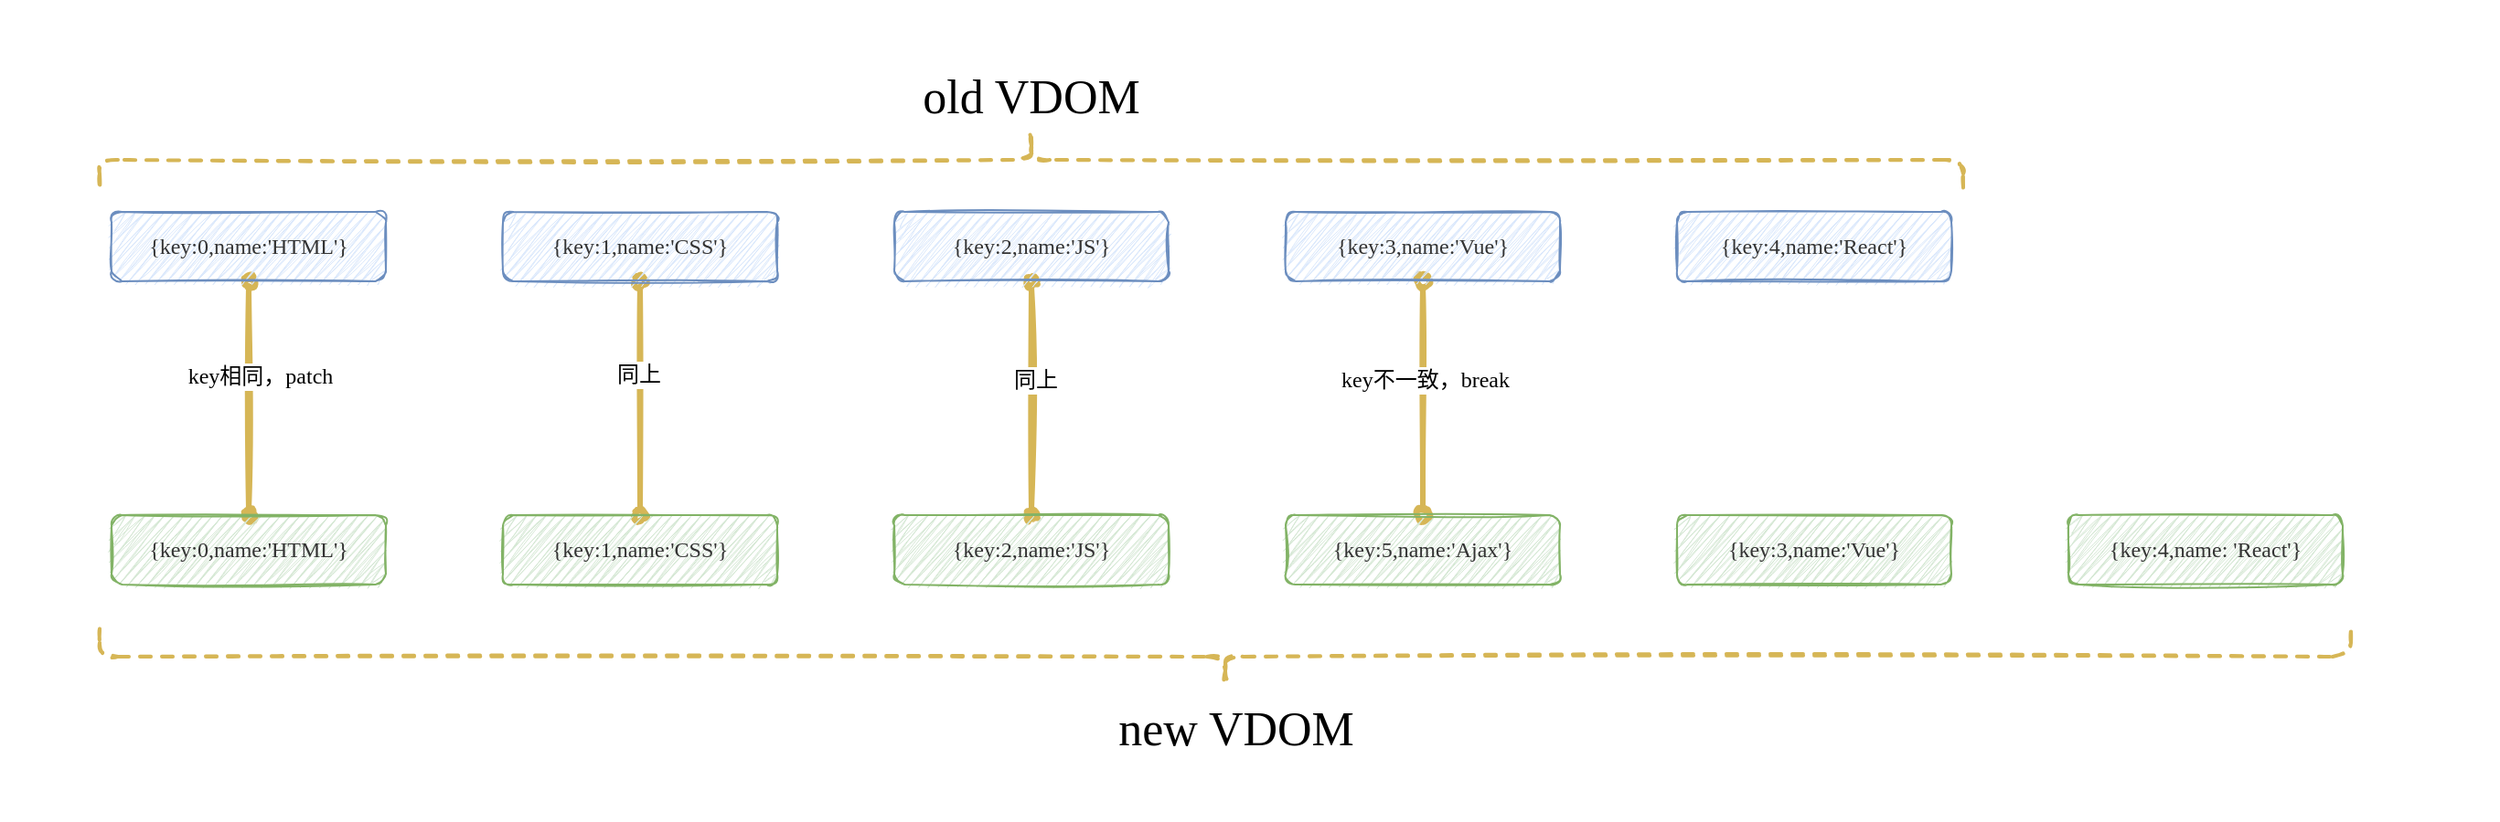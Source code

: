 <mxfile version="13.6.2" type="device"><diagram id="C5RBs43oDa-KdzZeNtuy" name="Page-1"><mxGraphModel dx="981" dy="568" grid="0" gridSize="10" guides="1" tooltips="1" connect="1" arrows="1" fold="1" page="0" pageScale="1" pageWidth="827" pageHeight="1169" background="#ffffff" math="0" shadow="0" extFonts="ZCOOL KuaiLe^https://fonts.googleapis.com/css?family=ZCOOL+KuaiLe"><root><mxCell id="WIyWlLk6GJQsqaUBKTNV-0"/><mxCell id="WIyWlLk6GJQsqaUBKTNV-1" parent="WIyWlLk6GJQsqaUBKTNV-0"/><mxCell id="ymMtbHEaF3nwhOLajmfr-18" value="" style="rounded=0;whiteSpace=wrap;html=1;dashed=1;sketch=1;strokeWidth=2;fillColor=none;strokeColor=none;fontFamily=Cascadia Code;" vertex="1" parent="WIyWlLk6GJQsqaUBKTNV-1"><mxGeometry x="286" y="103" width="1366" height="449" as="geometry"/></mxCell><mxCell id="ymMtbHEaF3nwhOLajmfr-21" style="edgeStyle=orthogonalEdgeStyle;rounded=0;orthogonalLoop=1;jettySize=auto;html=1;exitX=0.5;exitY=1;exitDx=0;exitDy=0;strokeWidth=3;endArrow=oval;endFill=1;startArrow=oval;startFill=1;fillColor=#fff2cc;strokeColor=#d6b656;sketch=1;fontFamily=Cascadia Code;fontSize=12;" edge="1" parent="WIyWlLk6GJQsqaUBKTNV-1" source="ymMtbHEaF3nwhOLajmfr-0" target="ymMtbHEaF3nwhOLajmfr-6"><mxGeometry relative="1" as="geometry"/></mxCell><mxCell id="ymMtbHEaF3nwhOLajmfr-26" value="key相同，patch" style="edgeLabel;html=1;align=center;verticalAlign=middle;resizable=0;points=[];fontSize=12;fontFamily=Cascadia Code;" vertex="1" connectable="0" parent="ymMtbHEaF3nwhOLajmfr-21"><mxGeometry x="-0.188" y="6" relative="1" as="geometry"><mxPoint as="offset"/></mxGeometry></mxCell><mxCell id="ymMtbHEaF3nwhOLajmfr-0" value="&lt;font style=&quot;font-size: 12px&quot;&gt;&lt;font color=&quot;#333333&quot; style=&quot;font-size: 12px&quot;&gt;{key&lt;/font&gt;&lt;span style=&quot;color: rgb(51 , 51 , 51) ; font-size: 12px&quot;&gt;:0,name:'HTML'&lt;/span&gt;&lt;font color=&quot;#333333&quot; style=&quot;font-size: 12px&quot;&gt;}&lt;/font&gt;&lt;/font&gt;" style="rounded=1;whiteSpace=wrap;html=1;fillColor=#dae8fc;strokeColor=#6c8ebf;sketch=1;fillStyle=zigzag;fontFamily=Cascadia Code;fontSize=12;" vertex="1" parent="WIyWlLk6GJQsqaUBKTNV-1"><mxGeometry x="347" y="219" width="150" height="38" as="geometry"/></mxCell><mxCell id="ymMtbHEaF3nwhOLajmfr-22" style="edgeStyle=orthogonalEdgeStyle;rounded=0;sketch=1;orthogonalLoop=1;jettySize=auto;html=1;exitX=0.5;exitY=1;exitDx=0;exitDy=0;startArrow=oval;startFill=1;endArrow=oval;endFill=1;strokeWidth=3;fillColor=#fff2cc;strokeColor=#d6b656;fontFamily=Cascadia Code;fontSize=12;" edge="1" parent="WIyWlLk6GJQsqaUBKTNV-1" source="ymMtbHEaF3nwhOLajmfr-1" target="ymMtbHEaF3nwhOLajmfr-7"><mxGeometry relative="1" as="geometry"/></mxCell><mxCell id="ymMtbHEaF3nwhOLajmfr-27" value="同上" style="edgeLabel;html=1;align=center;verticalAlign=middle;resizable=0;points=[];fontSize=12;fontFamily=Cascadia Code;" vertex="1" connectable="0" parent="ymMtbHEaF3nwhOLajmfr-22"><mxGeometry x="-0.203" y="-1" relative="1" as="geometry"><mxPoint as="offset"/></mxGeometry></mxCell><mxCell id="ymMtbHEaF3nwhOLajmfr-1" value="&lt;font color=&quot;#333333&quot; style=&quot;font-size: 12px&quot;&gt;{&lt;/font&gt;&lt;span style=&quot;color: rgb(51 , 51 , 51)&quot;&gt;key&lt;/span&gt;&lt;span style=&quot;font-size: 12px ; color: rgb(51 , 51 , 51)&quot;&gt;:1,name:'CSS'&lt;/span&gt;&lt;font color=&quot;#333333&quot; style=&quot;font-size: 12px&quot;&gt;}&lt;/font&gt;" style="rounded=1;whiteSpace=wrap;html=1;fillColor=#dae8fc;strokeColor=#6c8ebf;sketch=1;fillStyle=zigzag;fontFamily=Cascadia Code;fontSize=12;" vertex="1" parent="WIyWlLk6GJQsqaUBKTNV-1"><mxGeometry x="561" y="219" width="150" height="38" as="geometry"/></mxCell><mxCell id="ymMtbHEaF3nwhOLajmfr-23" style="edgeStyle=orthogonalEdgeStyle;rounded=0;sketch=1;orthogonalLoop=1;jettySize=auto;html=1;exitX=0.5;exitY=1;exitDx=0;exitDy=0;entryX=0.5;entryY=0;entryDx=0;entryDy=0;startArrow=oval;startFill=1;endArrow=oval;endFill=1;strokeWidth=3;fillColor=#fff2cc;strokeColor=#d6b656;fontFamily=Cascadia Code;fontSize=12;" edge="1" parent="WIyWlLk6GJQsqaUBKTNV-1" source="ymMtbHEaF3nwhOLajmfr-2" target="ymMtbHEaF3nwhOLajmfr-8"><mxGeometry relative="1" as="geometry"/></mxCell><mxCell id="ymMtbHEaF3nwhOLajmfr-28" value="同上" style="edgeLabel;html=1;align=center;verticalAlign=middle;resizable=0;points=[];fontSize=12;fontFamily=Cascadia Code;" vertex="1" connectable="0" parent="ymMtbHEaF3nwhOLajmfr-23"><mxGeometry x="-0.156" y="2" relative="1" as="geometry"><mxPoint as="offset"/></mxGeometry></mxCell><mxCell id="ymMtbHEaF3nwhOLajmfr-2" value="&lt;font color=&quot;#333333&quot; style=&quot;font-size: 12px&quot;&gt;{&lt;/font&gt;&lt;span style=&quot;color: rgb(51 , 51 , 51)&quot;&gt;key&lt;/span&gt;&lt;span style=&quot;font-size: 12px ; color: rgb(51 , 51 , 51)&quot;&gt;:2,name:'JS'&lt;/span&gt;&lt;font color=&quot;#333333&quot; style=&quot;font-size: 12px&quot;&gt;}&lt;/font&gt;" style="rounded=1;whiteSpace=wrap;html=1;fillColor=#dae8fc;strokeColor=#6c8ebf;sketch=1;fillStyle=zigzag;fontFamily=Cascadia Code;fontSize=12;" vertex="1" parent="WIyWlLk6GJQsqaUBKTNV-1"><mxGeometry x="775" y="219" width="150" height="38" as="geometry"/></mxCell><mxCell id="ymMtbHEaF3nwhOLajmfr-24" style="edgeStyle=orthogonalEdgeStyle;rounded=0;sketch=1;orthogonalLoop=1;jettySize=auto;html=1;exitX=0.5;exitY=1;exitDx=0;exitDy=0;entryX=0.5;entryY=0;entryDx=0;entryDy=0;startArrow=oval;startFill=1;endArrow=oval;endFill=1;strokeWidth=3;fillColor=#fff2cc;strokeColor=#d6b656;fontFamily=Cascadia Code;fontSize=12;" edge="1" parent="WIyWlLk6GJQsqaUBKTNV-1" source="ymMtbHEaF3nwhOLajmfr-4" target="ymMtbHEaF3nwhOLajmfr-9"><mxGeometry relative="1" as="geometry"/></mxCell><mxCell id="ymMtbHEaF3nwhOLajmfr-29" value="key不一致，break" style="edgeLabel;html=1;align=center;verticalAlign=middle;resizable=0;points=[];fontSize=12;fontFamily=Cascadia Code;" vertex="1" connectable="0" parent="ymMtbHEaF3nwhOLajmfr-24"><mxGeometry x="-0.156" y="1" relative="1" as="geometry"><mxPoint as="offset"/></mxGeometry></mxCell><mxCell id="ymMtbHEaF3nwhOLajmfr-4" value="&lt;font color=&quot;#333333&quot; style=&quot;font-size: 12px&quot;&gt;{&lt;/font&gt;&lt;span style=&quot;color: rgb(51 , 51 , 51)&quot;&gt;key&lt;/span&gt;&lt;span style=&quot;font-size: 12px ; color: rgb(51 , 51 , 51)&quot;&gt;:3,name:'Vue'&lt;/span&gt;&lt;font color=&quot;#333333&quot; style=&quot;font-size: 12px&quot;&gt;}&lt;/font&gt;" style="rounded=1;whiteSpace=wrap;html=1;fillColor=#dae8fc;strokeColor=#6c8ebf;sketch=1;fillStyle=zigzag;fontFamily=Cascadia Code;fontSize=12;" vertex="1" parent="WIyWlLk6GJQsqaUBKTNV-1"><mxGeometry x="989" y="219" width="150" height="38" as="geometry"/></mxCell><mxCell id="ymMtbHEaF3nwhOLajmfr-5" value="&lt;font color=&quot;#333333&quot; style=&quot;font-size: 12px&quot;&gt;{&lt;/font&gt;&lt;span style=&quot;color: rgb(51 , 51 , 51)&quot;&gt;key&lt;/span&gt;&lt;span style=&quot;font-size: 12px ; color: rgb(51 , 51 , 51)&quot;&gt;:4,name:'React'&lt;/span&gt;&lt;font color=&quot;#333333&quot; style=&quot;font-size: 12px&quot;&gt;}&lt;/font&gt;" style="rounded=1;whiteSpace=wrap;html=1;fillColor=#dae8fc;strokeColor=#6c8ebf;sketch=1;fillStyle=zigzag;fontFamily=Cascadia Code;fontSize=12;" vertex="1" parent="WIyWlLk6GJQsqaUBKTNV-1"><mxGeometry x="1203" y="219" width="150" height="38" as="geometry"/></mxCell><mxCell id="ymMtbHEaF3nwhOLajmfr-6" value="&lt;font color=&quot;#333333&quot;&gt;{key&lt;/font&gt;&lt;span style=&quot;color: rgb(51 , 51 , 51)&quot;&gt;:0,name:'HTML'&lt;/span&gt;&lt;font color=&quot;#333333&quot;&gt;}&lt;/font&gt;" style="rounded=1;whiteSpace=wrap;html=1;fillColor=#d5e8d4;strokeColor=#82b366;sketch=1;fillStyle=zigzag;fontFamily=Cascadia Code;fontSize=12;" vertex="1" parent="WIyWlLk6GJQsqaUBKTNV-1"><mxGeometry x="347" y="385" width="150" height="38" as="geometry"/></mxCell><mxCell id="ymMtbHEaF3nwhOLajmfr-7" value="&lt;font color=&quot;#333333&quot;&gt;{&lt;/font&gt;&lt;span style=&quot;color: rgb(51 , 51 , 51)&quot;&gt;key&lt;/span&gt;&lt;span style=&quot;color: rgb(51 , 51 , 51)&quot;&gt;:1,name:'CSS'&lt;/span&gt;&lt;font color=&quot;#333333&quot;&gt;}&lt;/font&gt;" style="rounded=1;whiteSpace=wrap;html=1;fillColor=#d5e8d4;strokeColor=#82b366;sketch=1;fillStyle=zigzag;fontFamily=Cascadia Code;fontSize=12;" vertex="1" parent="WIyWlLk6GJQsqaUBKTNV-1"><mxGeometry x="561" y="385" width="150" height="38" as="geometry"/></mxCell><mxCell id="ymMtbHEaF3nwhOLajmfr-8" value="&lt;font color=&quot;#333333&quot;&gt;{&lt;/font&gt;&lt;span style=&quot;color: rgb(51 , 51 , 51)&quot;&gt;key&lt;/span&gt;&lt;span style=&quot;color: rgb(51 , 51 , 51)&quot;&gt;:2,name:'JS'&lt;/span&gt;&lt;font color=&quot;#333333&quot;&gt;}&lt;/font&gt;" style="rounded=1;whiteSpace=wrap;html=1;fillColor=#d5e8d4;strokeColor=#82b366;sketch=1;fillStyle=zigzag;fontFamily=Cascadia Code;fontSize=12;" vertex="1" parent="WIyWlLk6GJQsqaUBKTNV-1"><mxGeometry x="775" y="385" width="150" height="38" as="geometry"/></mxCell><mxCell id="ymMtbHEaF3nwhOLajmfr-9" value="&lt;font color=&quot;#333333&quot; style=&quot;font-size: 12px&quot;&gt;{&lt;/font&gt;&lt;span style=&quot;color: rgb(51 , 51 , 51)&quot;&gt;key&lt;/span&gt;&lt;span style=&quot;font-size: 12px ; color: rgb(51 , 51 , 51)&quot;&gt;:5,name:'Ajax'&lt;/span&gt;&lt;font color=&quot;#333333&quot; style=&quot;font-size: 12px&quot;&gt;}&lt;/font&gt;" style="rounded=1;whiteSpace=wrap;html=1;fillColor=#d5e8d4;strokeColor=#82b366;sketch=1;fillStyle=zigzag;fontFamily=Cascadia Code;fontSize=12;" vertex="1" parent="WIyWlLk6GJQsqaUBKTNV-1"><mxGeometry x="989" y="385" width="150" height="38" as="geometry"/></mxCell><mxCell id="ymMtbHEaF3nwhOLajmfr-10" value="&lt;font color=&quot;#333333&quot;&gt;{&lt;/font&gt;&lt;span style=&quot;color: rgb(51 , 51 , 51)&quot;&gt;key&lt;/span&gt;&lt;span style=&quot;color: rgb(51 , 51 , 51)&quot;&gt;:3,name:'Vue'&lt;/span&gt;&lt;font color=&quot;#333333&quot;&gt;}&lt;/font&gt;" style="rounded=1;whiteSpace=wrap;html=1;fillColor=#d5e8d4;strokeColor=#82b366;sketch=1;fillStyle=zigzag;fontFamily=Cascadia Code;fontSize=12;" vertex="1" parent="WIyWlLk6GJQsqaUBKTNV-1"><mxGeometry x="1203" y="385" width="150" height="38" as="geometry"/></mxCell><mxCell id="ymMtbHEaF3nwhOLajmfr-11" value="&lt;font color=&quot;#333333&quot; style=&quot;font-size: 12px&quot;&gt;{&lt;/font&gt;&lt;span style=&quot;color: rgb(51 , 51 , 51)&quot;&gt;key&lt;/span&gt;&lt;span style=&quot;font-size: 12px ; color: rgb(51 , 51 , 51)&quot;&gt;:4,name: 'React'&lt;/span&gt;&lt;font color=&quot;#333333&quot; style=&quot;font-size: 12px&quot;&gt;}&lt;/font&gt;" style="rounded=1;whiteSpace=wrap;html=1;fillColor=#d5e8d4;strokeColor=#82b366;sketch=1;fillStyle=zigzag;fontFamily=Cascadia Code;fontSize=12;" vertex="1" parent="WIyWlLk6GJQsqaUBKTNV-1"><mxGeometry x="1417" y="385" width="150" height="38" as="geometry"/></mxCell><mxCell id="ymMtbHEaF3nwhOLajmfr-14" value="" style="shape=curlyBracket;whiteSpace=wrap;html=1;rounded=1;sketch=1;rotation=90;size=0.5;strokeWidth=2;dashed=1;fillStyle=auto;fillColor=#fff2cc;strokeColor=#d6b656;fontFamily=Cascadia Code;" vertex="1" parent="WIyWlLk6GJQsqaUBKTNV-1"><mxGeometry x="834.75" y="-319" width="30.5" height="1019" as="geometry"/></mxCell><mxCell id="ymMtbHEaF3nwhOLajmfr-15" value="&lt;font style=&quot;font-size: 26px&quot;&gt;old VDOM&lt;/font&gt;" style="text;html=1;strokeColor=none;fillColor=none;align=center;verticalAlign=middle;whiteSpace=wrap;rounded=0;dashed=1;sketch=1;fontFamily=Cascadia Code;" vertex="1" parent="WIyWlLk6GJQsqaUBKTNV-1"><mxGeometry x="781.25" y="146" width="137.5" height="20" as="geometry"/></mxCell><mxCell id="ymMtbHEaF3nwhOLajmfr-16" value="" style="shape=curlyBracket;whiteSpace=wrap;html=1;rounded=1;sketch=1;rotation=-90;size=0.5;strokeWidth=2;dashed=1;fillStyle=auto;fillColor=#fff2cc;strokeColor=#d6b656;fontFamily=Cascadia Code;" vertex="1" parent="WIyWlLk6GJQsqaUBKTNV-1"><mxGeometry x="940.75" y="-153" width="30.5" height="1231" as="geometry"/></mxCell><mxCell id="ymMtbHEaF3nwhOLajmfr-17" value="&lt;font style=&quot;font-size: 26px&quot;&gt;new VDOM&lt;/font&gt;" style="text;html=1;strokeColor=none;fillColor=none;align=center;verticalAlign=middle;whiteSpace=wrap;rounded=0;dashed=1;sketch=1;fontFamily=Cascadia Code;" vertex="1" parent="WIyWlLk6GJQsqaUBKTNV-1"><mxGeometry x="893" y="492" width="137.5" height="20" as="geometry"/></mxCell></root></mxGraphModel></diagram></mxfile>